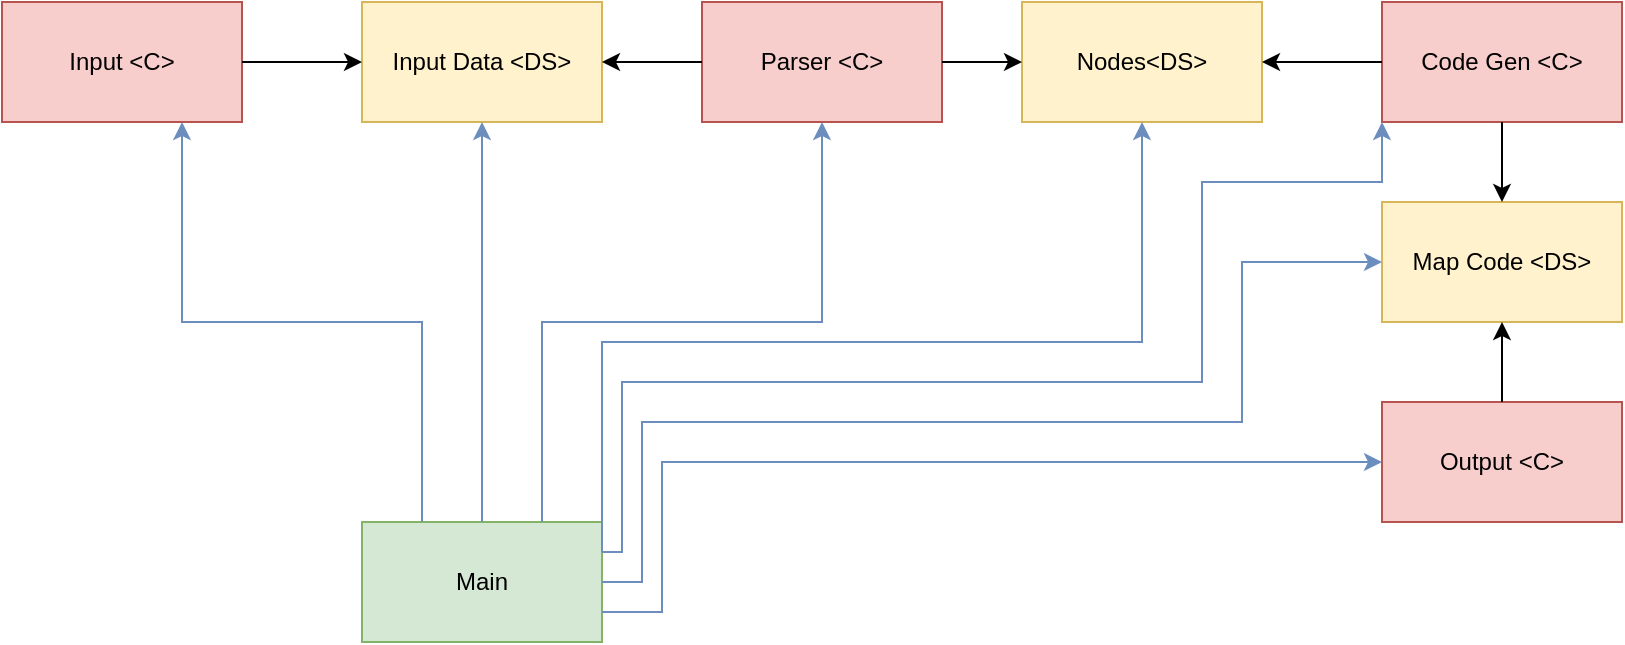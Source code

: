 <mxfile version="15.8.4" type="device"><diagram id="6zIWkElkEyEy08eAMt6i" name="Page-1"><mxGraphModel dx="2228" dy="878" grid="1" gridSize="10" guides="1" tooltips="1" connect="1" arrows="1" fold="1" page="1" pageScale="1" pageWidth="850" pageHeight="1100" math="0" shadow="0"><root><mxCell id="0"/><mxCell id="1" parent="0"/><mxCell id="suwyQVY6Wwm3bjHiz1T9-1" value="Input &amp;lt;C&amp;gt;" style="rounded=0;whiteSpace=wrap;html=1;fillColor=#f8cecc;strokeColor=#b85450;" vertex="1" parent="1"><mxGeometry x="-120" y="740" width="120" height="60" as="geometry"/></mxCell><mxCell id="suwyQVY6Wwm3bjHiz1T9-2" value="Input Data &amp;lt;DS&amp;gt;" style="rounded=0;whiteSpace=wrap;html=1;fillColor=#fff2cc;strokeColor=#d6b656;" vertex="1" parent="1"><mxGeometry x="60" y="740" width="120" height="60" as="geometry"/></mxCell><mxCell id="suwyQVY6Wwm3bjHiz1T9-3" value="Parser &amp;lt;C&amp;gt;" style="rounded=0;whiteSpace=wrap;html=1;fillColor=#f8cecc;strokeColor=#b85450;" vertex="1" parent="1"><mxGeometry x="230" y="740" width="120" height="60" as="geometry"/></mxCell><mxCell id="suwyQVY6Wwm3bjHiz1T9-4" value="Nodes&amp;lt;DS&amp;gt;" style="rounded=0;whiteSpace=wrap;html=1;fillColor=#fff2cc;strokeColor=#d6b656;" vertex="1" parent="1"><mxGeometry x="390" y="740" width="120" height="60" as="geometry"/></mxCell><mxCell id="suwyQVY6Wwm3bjHiz1T9-5" value="Code Gen &amp;lt;C&amp;gt;" style="rounded=0;whiteSpace=wrap;html=1;fillColor=#f8cecc;strokeColor=#b85450;" vertex="1" parent="1"><mxGeometry x="570" y="740" width="120" height="60" as="geometry"/></mxCell><mxCell id="suwyQVY6Wwm3bjHiz1T9-6" value="Map Code &amp;lt;DS&amp;gt;" style="rounded=0;whiteSpace=wrap;html=1;fillColor=#fff2cc;strokeColor=#d6b656;" vertex="1" parent="1"><mxGeometry x="570" y="840" width="120" height="60" as="geometry"/></mxCell><mxCell id="suwyQVY6Wwm3bjHiz1T9-7" value="Output &amp;lt;C&amp;gt;" style="rounded=0;whiteSpace=wrap;html=1;fillColor=#f8cecc;strokeColor=#b85450;" vertex="1" parent="1"><mxGeometry x="570" y="940" width="120" height="60" as="geometry"/></mxCell><mxCell id="suwyQVY6Wwm3bjHiz1T9-11" value="" style="endArrow=classic;html=1;rounded=0;exitX=0;exitY=0.5;exitDx=0;exitDy=0;entryX=1;entryY=0.5;entryDx=0;entryDy=0;" edge="1" parent="1" source="suwyQVY6Wwm3bjHiz1T9-5" target="suwyQVY6Wwm3bjHiz1T9-4"><mxGeometry width="50" height="50" relative="1" as="geometry"><mxPoint x="530" y="770" as="sourcePoint"/><mxPoint x="580" y="800" as="targetPoint"/></mxGeometry></mxCell><mxCell id="suwyQVY6Wwm3bjHiz1T9-12" value="" style="endArrow=classic;html=1;rounded=0;exitX=0.5;exitY=1;exitDx=0;exitDy=0;entryX=0.5;entryY=0;entryDx=0;entryDy=0;" edge="1" parent="1" source="suwyQVY6Wwm3bjHiz1T9-5" target="suwyQVY6Wwm3bjHiz1T9-6"><mxGeometry width="50" height="50" relative="1" as="geometry"><mxPoint x="530" y="780" as="sourcePoint"/><mxPoint x="610" y="780" as="targetPoint"/></mxGeometry></mxCell><mxCell id="suwyQVY6Wwm3bjHiz1T9-13" value="" style="endArrow=classic;html=1;rounded=0;entryX=0.5;entryY=1;entryDx=0;entryDy=0;exitX=0.5;exitY=0;exitDx=0;exitDy=0;" edge="1" parent="1" source="suwyQVY6Wwm3bjHiz1T9-7" target="suwyQVY6Wwm3bjHiz1T9-6"><mxGeometry width="50" height="50" relative="1" as="geometry"><mxPoint x="660" y="980" as="sourcePoint"/><mxPoint x="660" y="919" as="targetPoint"/></mxGeometry></mxCell><mxCell id="suwyQVY6Wwm3bjHiz1T9-16" value="Main" style="rounded=0;whiteSpace=wrap;html=1;fillColor=#d5e8d4;strokeColor=#82b366;" vertex="1" parent="1"><mxGeometry x="60" y="1000" width="120" height="60" as="geometry"/></mxCell><mxCell id="suwyQVY6Wwm3bjHiz1T9-17" value="" style="endArrow=classic;html=1;rounded=0;entryX=0.5;entryY=1;entryDx=0;entryDy=0;exitX=0.5;exitY=0;exitDx=0;exitDy=0;fillColor=#dae8fc;strokeColor=#6c8ebf;" edge="1" parent="1" source="suwyQVY6Wwm3bjHiz1T9-16" target="suwyQVY6Wwm3bjHiz1T9-2"><mxGeometry width="50" height="50" relative="1" as="geometry"><mxPoint x="530" y="770" as="sourcePoint"/><mxPoint x="580" y="720" as="targetPoint"/></mxGeometry></mxCell><mxCell id="suwyQVY6Wwm3bjHiz1T9-21" value="" style="endArrow=classic;html=1;rounded=0;entryX=0.75;entryY=1;entryDx=0;entryDy=0;exitX=0.25;exitY=0;exitDx=0;exitDy=0;edgeStyle=orthogonalEdgeStyle;fillColor=#dae8fc;strokeColor=#6c8ebf;" edge="1" parent="1" source="suwyQVY6Wwm3bjHiz1T9-16" target="suwyQVY6Wwm3bjHiz1T9-1"><mxGeometry width="50" height="50" relative="1" as="geometry"><mxPoint x="130" y="1010" as="sourcePoint"/><mxPoint x="130" y="810" as="targetPoint"/></mxGeometry></mxCell><mxCell id="suwyQVY6Wwm3bjHiz1T9-22" value="" style="endArrow=classic;html=1;rounded=0;entryX=0.5;entryY=1;entryDx=0;entryDy=0;exitX=0.75;exitY=0;exitDx=0;exitDy=0;edgeStyle=orthogonalEdgeStyle;fillColor=#dae8fc;strokeColor=#6c8ebf;" edge="1" parent="1" source="suwyQVY6Wwm3bjHiz1T9-16" target="suwyQVY6Wwm3bjHiz1T9-3"><mxGeometry width="50" height="50" relative="1" as="geometry"><mxPoint x="130" y="1010" as="sourcePoint"/><mxPoint x="130" y="810" as="targetPoint"/></mxGeometry></mxCell><mxCell id="suwyQVY6Wwm3bjHiz1T9-23" value="" style="endArrow=classic;html=1;rounded=0;exitX=1;exitY=0.5;exitDx=0;exitDy=0;entryX=0;entryY=0.5;entryDx=0;entryDy=0;" edge="1" parent="1" source="suwyQVY6Wwm3bjHiz1T9-1" target="suwyQVY6Wwm3bjHiz1T9-2"><mxGeometry width="50" height="50" relative="1" as="geometry"><mxPoint x="260" y="770" as="sourcePoint"/><mxPoint x="310" y="720" as="targetPoint"/></mxGeometry></mxCell><mxCell id="suwyQVY6Wwm3bjHiz1T9-24" value="" style="endArrow=classic;html=1;rounded=0;exitX=0;exitY=0.5;exitDx=0;exitDy=0;entryX=1;entryY=0.5;entryDx=0;entryDy=0;" edge="1" parent="1" source="suwyQVY6Wwm3bjHiz1T9-3" target="suwyQVY6Wwm3bjHiz1T9-2"><mxGeometry width="50" height="50" relative="1" as="geometry"><mxPoint x="10" y="780" as="sourcePoint"/><mxPoint x="70" y="780" as="targetPoint"/></mxGeometry></mxCell><mxCell id="suwyQVY6Wwm3bjHiz1T9-25" value="" style="endArrow=classic;html=1;rounded=0;exitX=1;exitY=0.5;exitDx=0;exitDy=0;entryX=0;entryY=0.5;entryDx=0;entryDy=0;" edge="1" parent="1" source="suwyQVY6Wwm3bjHiz1T9-3" target="suwyQVY6Wwm3bjHiz1T9-4"><mxGeometry width="50" height="50" relative="1" as="geometry"><mxPoint x="240" y="780" as="sourcePoint"/><mxPoint x="190" y="780" as="targetPoint"/></mxGeometry></mxCell><mxCell id="suwyQVY6Wwm3bjHiz1T9-26" value="" style="endArrow=classic;html=1;rounded=0;entryX=0.5;entryY=1;entryDx=0;entryDy=0;exitX=1;exitY=0.25;exitDx=0;exitDy=0;edgeStyle=orthogonalEdgeStyle;fillColor=#dae8fc;strokeColor=#6c8ebf;" edge="1" parent="1" source="suwyQVY6Wwm3bjHiz1T9-16" target="suwyQVY6Wwm3bjHiz1T9-4"><mxGeometry width="50" height="50" relative="1" as="geometry"><mxPoint x="160" y="1010" as="sourcePoint"/><mxPoint x="300" y="810" as="targetPoint"/><Array as="points"><mxPoint x="180" y="910"/><mxPoint x="450" y="910"/></Array></mxGeometry></mxCell><mxCell id="suwyQVY6Wwm3bjHiz1T9-27" value="" style="endArrow=classic;html=1;rounded=0;exitX=1;exitY=0.25;exitDx=0;exitDy=0;edgeStyle=orthogonalEdgeStyle;fillColor=#dae8fc;strokeColor=#6c8ebf;" edge="1" parent="1" source="suwyQVY6Wwm3bjHiz1T9-16" target="suwyQVY6Wwm3bjHiz1T9-5"><mxGeometry width="50" height="50" relative="1" as="geometry"><mxPoint x="190" y="1025" as="sourcePoint"/><mxPoint x="460" y="810" as="targetPoint"/><Array as="points"><mxPoint x="190" y="1015"/><mxPoint x="190" y="930"/><mxPoint x="480" y="930"/><mxPoint x="480" y="830"/><mxPoint x="570" y="830"/></Array></mxGeometry></mxCell><mxCell id="suwyQVY6Wwm3bjHiz1T9-28" value="" style="endArrow=classic;html=1;rounded=0;entryX=0;entryY=0.5;entryDx=0;entryDy=0;exitX=1;exitY=0.5;exitDx=0;exitDy=0;edgeStyle=orthogonalEdgeStyle;fillColor=#dae8fc;strokeColor=#6c8ebf;" edge="1" parent="1" source="suwyQVY6Wwm3bjHiz1T9-16" target="suwyQVY6Wwm3bjHiz1T9-6"><mxGeometry width="50" height="50" relative="1" as="geometry"><mxPoint x="190" y="1025" as="sourcePoint"/><mxPoint x="580" y="810" as="targetPoint"/><Array as="points"><mxPoint x="200" y="1030"/><mxPoint x="200" y="950"/><mxPoint x="500" y="950"/><mxPoint x="500" y="870"/></Array></mxGeometry></mxCell><mxCell id="suwyQVY6Wwm3bjHiz1T9-30" value="" style="endArrow=classic;html=1;rounded=0;edgeStyle=orthogonalEdgeStyle;exitX=1;exitY=0.75;exitDx=0;exitDy=0;entryX=0;entryY=0.5;entryDx=0;entryDy=0;fillColor=#dae8fc;strokeColor=#6c8ebf;" edge="1" parent="1" source="suwyQVY6Wwm3bjHiz1T9-16" target="suwyQVY6Wwm3bjHiz1T9-7"><mxGeometry width="50" height="50" relative="1" as="geometry"><mxPoint x="190" y="1040" as="sourcePoint"/><mxPoint x="540" y="960" as="targetPoint"/><Array as="points"><mxPoint x="210" y="1045"/><mxPoint x="210" y="970"/></Array></mxGeometry></mxCell></root></mxGraphModel></diagram></mxfile>
